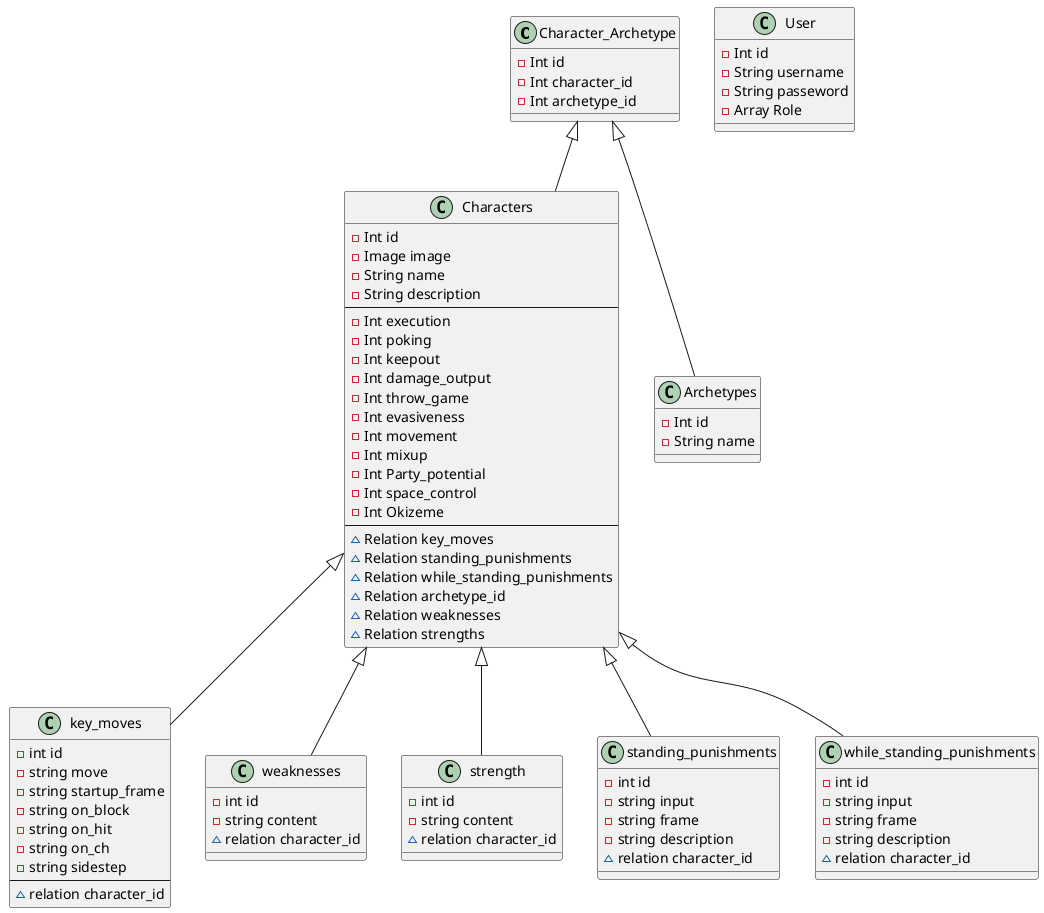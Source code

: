 @startuml class

Character_Archetype <|-- Characters
Character_Archetype <|-- Archetypes
Characters <|-- key_moves
Characters <|-- weaknesses
Characters <|-- strength
Characters <|-- standing_punishments
Characters <|-- while_standing_punishments

class Archetypes {
- Int id
- String name
}

class Character_Archetype
{
- Int id
- Int character_id
- Int archetype_id
}

class Characters {
- Int id
- Image image
- String name
- String description 
---
- Int execution
- Int poking
- Int keepout
- Int damage_output
- Int throw_game
- Int evasiveness
- Int movement
- Int mixup
- Int Party_potential
- Int space_control
- Int Okizeme
---
~ Relation key_moves
~ Relation standing_punishments
~ Relation while_standing_punishments
~ Relation archetype_id
~ Relation weaknesses
~ Relation strengths
}

class User {
- Int id
- String username
- String passeword
- Array Role
}

class key_moves{
- int id
- string move
- string startup_frame
- string on_block
- string on_hit
- string on_ch
- string sidestep
---
~ relation character_id
}

class weaknesses {
- int id
- string content
~ relation character_id
}

class strength{
- int id
- string content
~ relation character_id
}

class standing_punishments {
- int id
- string input
- string frame
- string description
~ relation character_id
}

class while_standing_punishments
{
- int id
- string input
- string frame
- string description
~ relation character_id
}
@enduml